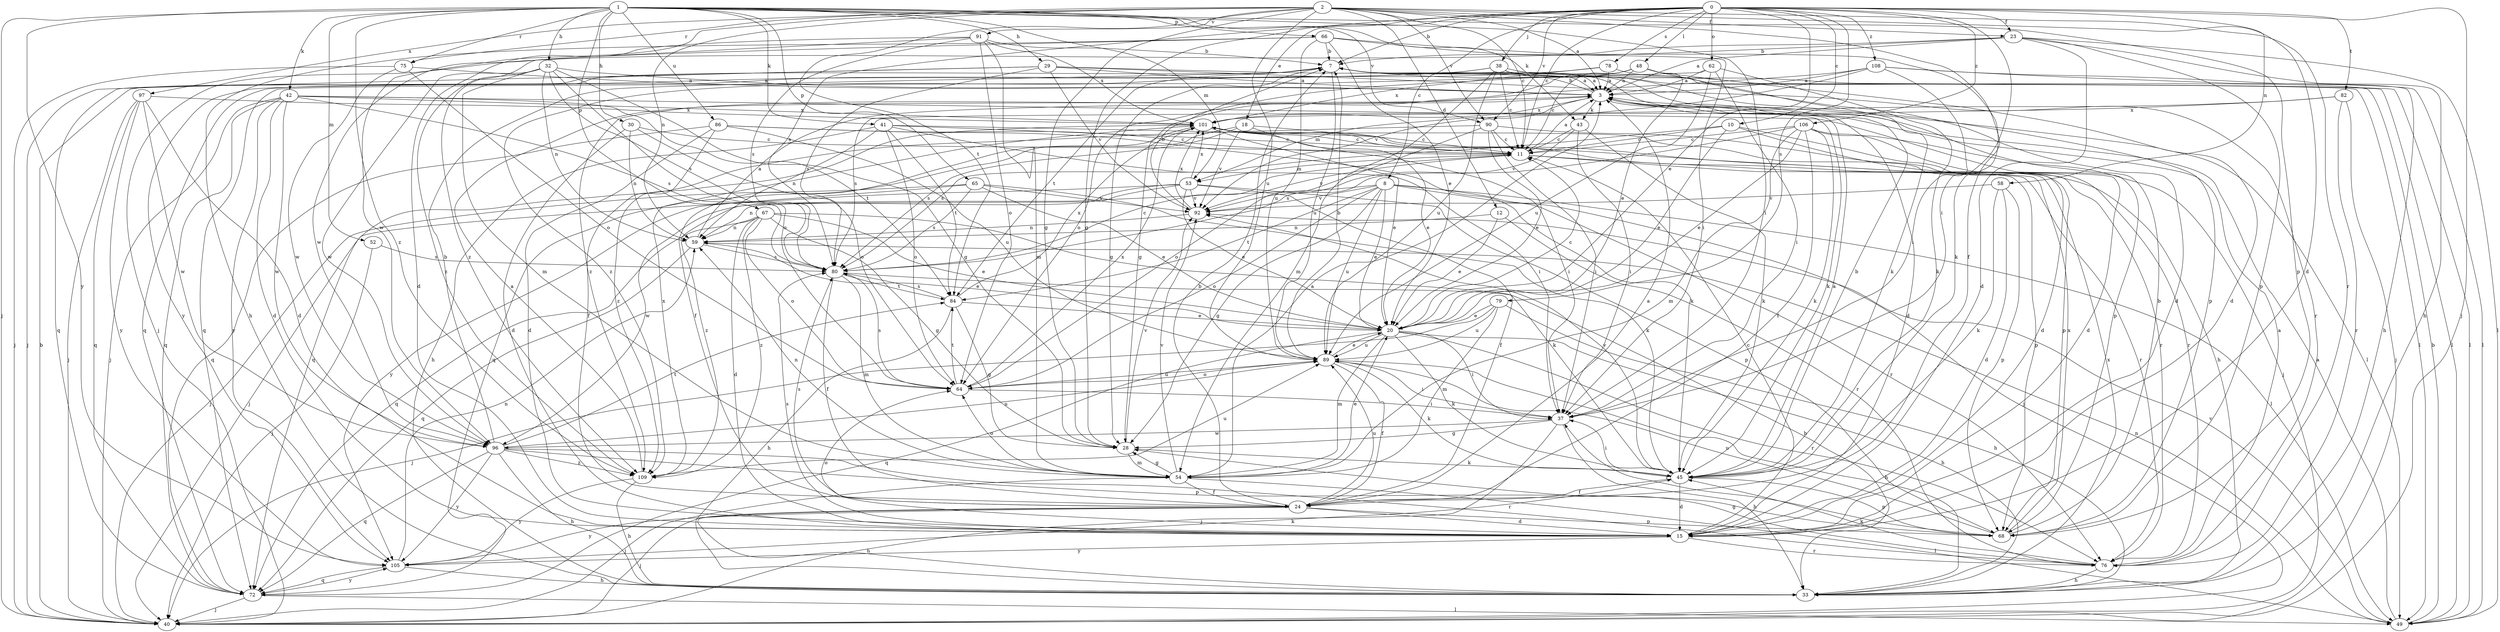 strict digraph  {
0;
1;
2;
3;
7;
8;
10;
11;
12;
15;
18;
20;
23;
24;
28;
29;
30;
32;
33;
37;
38;
40;
41;
42;
43;
45;
48;
49;
52;
53;
54;
58;
59;
62;
64;
65;
66;
67;
68;
72;
75;
76;
78;
79;
80;
82;
84;
86;
89;
90;
91;
92;
96;
97;
101;
105;
106;
108;
109;
0 -> 7  [label=b];
0 -> 8  [label=c];
0 -> 10  [label=c];
0 -> 11  [label=c];
0 -> 18  [label=e];
0 -> 20  [label=e];
0 -> 23  [label=f];
0 -> 28  [label=g];
0 -> 37  [label=i];
0 -> 38  [label=j];
0 -> 40  [label=j];
0 -> 48  [label=l];
0 -> 58  [label=n];
0 -> 62  [label=o];
0 -> 78  [label=s];
0 -> 79  [label=s];
0 -> 80  [label=s];
0 -> 82  [label=t];
0 -> 90  [label=v];
0 -> 106  [label=z];
0 -> 108  [label=z];
1 -> 29  [label=h];
1 -> 30  [label=h];
1 -> 32  [label=h];
1 -> 37  [label=i];
1 -> 40  [label=j];
1 -> 41  [label=k];
1 -> 42  [label=k];
1 -> 43  [label=k];
1 -> 52  [label=m];
1 -> 53  [label=m];
1 -> 65  [label=p];
1 -> 66  [label=p];
1 -> 67  [label=p];
1 -> 68  [label=p];
1 -> 75  [label=r];
1 -> 86  [label=u];
1 -> 90  [label=v];
1 -> 105  [label=y];
1 -> 109  [label=z];
2 -> 3  [label=a];
2 -> 11  [label=c];
2 -> 12  [label=d];
2 -> 15  [label=d];
2 -> 23  [label=f];
2 -> 24  [label=f];
2 -> 28  [label=g];
2 -> 59  [label=n];
2 -> 75  [label=r];
2 -> 76  [label=r];
2 -> 84  [label=t];
2 -> 89  [label=u];
2 -> 90  [label=v];
2 -> 91  [label=v];
2 -> 96  [label=w];
2 -> 97  [label=x];
3 -> 7  [label=b];
3 -> 15  [label=d];
3 -> 43  [label=k];
3 -> 45  [label=k];
3 -> 49  [label=l];
3 -> 53  [label=m];
3 -> 101  [label=x];
7 -> 3  [label=a];
7 -> 28  [label=g];
7 -> 49  [label=l];
7 -> 84  [label=t];
7 -> 89  [label=u];
8 -> 20  [label=e];
8 -> 28  [label=g];
8 -> 40  [label=j];
8 -> 49  [label=l];
8 -> 64  [label=o];
8 -> 76  [label=r];
8 -> 84  [label=t];
8 -> 89  [label=u];
8 -> 92  [label=v];
8 -> 96  [label=w];
10 -> 11  [label=c];
10 -> 15  [label=d];
10 -> 20  [label=e];
10 -> 33  [label=h];
10 -> 80  [label=s];
11 -> 3  [label=a];
11 -> 53  [label=m];
11 -> 68  [label=p];
11 -> 76  [label=r];
11 -> 92  [label=v];
12 -> 20  [label=e];
12 -> 59  [label=n];
12 -> 76  [label=r];
15 -> 11  [label=c];
15 -> 64  [label=o];
15 -> 76  [label=r];
15 -> 80  [label=s];
15 -> 105  [label=y];
18 -> 11  [label=c];
18 -> 20  [label=e];
18 -> 72  [label=q];
18 -> 80  [label=s];
18 -> 92  [label=v];
20 -> 11  [label=c];
20 -> 33  [label=h];
20 -> 37  [label=i];
20 -> 45  [label=k];
20 -> 54  [label=m];
20 -> 72  [label=q];
20 -> 76  [label=r];
20 -> 89  [label=u];
23 -> 3  [label=a];
23 -> 7  [label=b];
23 -> 15  [label=d];
23 -> 33  [label=h];
23 -> 40  [label=j];
23 -> 49  [label=l];
23 -> 68  [label=p];
24 -> 3  [label=a];
24 -> 7  [label=b];
24 -> 15  [label=d];
24 -> 33  [label=h];
24 -> 40  [label=j];
24 -> 68  [label=p];
24 -> 80  [label=s];
24 -> 89  [label=u];
24 -> 105  [label=y];
28 -> 45  [label=k];
28 -> 54  [label=m];
28 -> 92  [label=v];
29 -> 3  [label=a];
29 -> 40  [label=j];
29 -> 49  [label=l];
29 -> 72  [label=q];
29 -> 76  [label=r];
29 -> 80  [label=s];
29 -> 92  [label=v];
30 -> 11  [label=c];
30 -> 15  [label=d];
30 -> 59  [label=n];
30 -> 64  [label=o];
32 -> 3  [label=a];
32 -> 28  [label=g];
32 -> 54  [label=m];
32 -> 59  [label=n];
32 -> 64  [label=o];
32 -> 80  [label=s];
32 -> 96  [label=w];
32 -> 109  [label=z];
33 -> 101  [label=x];
37 -> 28  [label=g];
37 -> 33  [label=h];
37 -> 40  [label=j];
37 -> 96  [label=w];
38 -> 3  [label=a];
38 -> 11  [label=c];
38 -> 49  [label=l];
38 -> 54  [label=m];
38 -> 68  [label=p];
38 -> 72  [label=q];
38 -> 89  [label=u];
38 -> 105  [label=y];
40 -> 7  [label=b];
41 -> 11  [label=c];
41 -> 33  [label=h];
41 -> 37  [label=i];
41 -> 59  [label=n];
41 -> 64  [label=o];
41 -> 76  [label=r];
41 -> 84  [label=t];
42 -> 15  [label=d];
42 -> 40  [label=j];
42 -> 68  [label=p];
42 -> 72  [label=q];
42 -> 80  [label=s];
42 -> 84  [label=t];
42 -> 96  [label=w];
42 -> 101  [label=x];
42 -> 105  [label=y];
43 -> 11  [label=c];
43 -> 37  [label=i];
43 -> 45  [label=k];
43 -> 92  [label=v];
45 -> 3  [label=a];
45 -> 7  [label=b];
45 -> 15  [label=d];
45 -> 24  [label=f];
45 -> 37  [label=i];
45 -> 68  [label=p];
45 -> 92  [label=v];
48 -> 3  [label=a];
48 -> 11  [label=c];
48 -> 15  [label=d];
48 -> 20  [label=e];
48 -> 28  [label=g];
48 -> 45  [label=k];
48 -> 64  [label=o];
49 -> 3  [label=a];
49 -> 7  [label=b];
49 -> 59  [label=n];
49 -> 92  [label=v];
52 -> 40  [label=j];
52 -> 80  [label=s];
53 -> 20  [label=e];
53 -> 24  [label=f];
53 -> 40  [label=j];
53 -> 59  [label=n];
53 -> 68  [label=p];
53 -> 92  [label=v];
53 -> 101  [label=x];
53 -> 109  [label=z];
54 -> 3  [label=a];
54 -> 20  [label=e];
54 -> 24  [label=f];
54 -> 28  [label=g];
54 -> 40  [label=j];
54 -> 49  [label=l];
54 -> 59  [label=n];
54 -> 64  [label=o];
54 -> 92  [label=v];
58 -> 15  [label=d];
58 -> 45  [label=k];
58 -> 68  [label=p];
58 -> 92  [label=v];
59 -> 3  [label=a];
59 -> 20  [label=e];
59 -> 72  [label=q];
59 -> 80  [label=s];
62 -> 3  [label=a];
62 -> 37  [label=i];
62 -> 45  [label=k];
62 -> 72  [label=q];
62 -> 89  [label=u];
64 -> 37  [label=i];
64 -> 80  [label=s];
64 -> 84  [label=t];
64 -> 89  [label=u];
64 -> 101  [label=x];
65 -> 20  [label=e];
65 -> 40  [label=j];
65 -> 45  [label=k];
65 -> 80  [label=s];
65 -> 92  [label=v];
65 -> 105  [label=y];
66 -> 7  [label=b];
66 -> 20  [label=e];
66 -> 33  [label=h];
66 -> 37  [label=i];
66 -> 45  [label=k];
66 -> 89  [label=u];
66 -> 96  [label=w];
67 -> 15  [label=d];
67 -> 20  [label=e];
67 -> 28  [label=g];
67 -> 45  [label=k];
67 -> 59  [label=n];
67 -> 64  [label=o];
67 -> 72  [label=q];
67 -> 109  [label=z];
68 -> 7  [label=b];
68 -> 37  [label=i];
68 -> 89  [label=u];
68 -> 101  [label=x];
72 -> 40  [label=j];
72 -> 49  [label=l];
72 -> 105  [label=y];
75 -> 3  [label=a];
75 -> 40  [label=j];
75 -> 64  [label=o];
75 -> 96  [label=w];
76 -> 3  [label=a];
76 -> 28  [label=g];
76 -> 33  [label=h];
76 -> 45  [label=k];
78 -> 3  [label=a];
78 -> 15  [label=d];
78 -> 101  [label=x];
78 -> 109  [label=z];
79 -> 20  [label=e];
79 -> 33  [label=h];
79 -> 40  [label=j];
79 -> 54  [label=m];
79 -> 89  [label=u];
80 -> 11  [label=c];
80 -> 24  [label=f];
80 -> 33  [label=h];
80 -> 54  [label=m];
80 -> 84  [label=t];
82 -> 40  [label=j];
82 -> 76  [label=r];
82 -> 80  [label=s];
82 -> 101  [label=x];
84 -> 20  [label=e];
84 -> 28  [label=g];
84 -> 33  [label=h];
84 -> 80  [label=s];
84 -> 101  [label=x];
86 -> 11  [label=c];
86 -> 15  [label=d];
86 -> 24  [label=f];
86 -> 45  [label=k];
86 -> 72  [label=q];
86 -> 89  [label=u];
89 -> 7  [label=b];
89 -> 20  [label=e];
89 -> 24  [label=f];
89 -> 33  [label=h];
89 -> 37  [label=i];
89 -> 45  [label=k];
89 -> 64  [label=o];
90 -> 11  [label=c];
90 -> 20  [label=e];
90 -> 37  [label=i];
90 -> 64  [label=o];
90 -> 68  [label=p];
90 -> 72  [label=q];
91 -> 7  [label=b];
91 -> 15  [label=d];
91 -> 54  [label=m];
91 -> 64  [label=o];
91 -> 80  [label=s];
91 -> 101  [label=x];
91 -> 109  [label=z];
92 -> 7  [label=b];
92 -> 59  [label=n];
92 -> 101  [label=x];
96 -> 7  [label=b];
96 -> 33  [label=h];
96 -> 68  [label=p];
96 -> 72  [label=q];
96 -> 76  [label=r];
96 -> 84  [label=t];
96 -> 89  [label=u];
96 -> 105  [label=y];
96 -> 109  [label=z];
97 -> 15  [label=d];
97 -> 40  [label=j];
97 -> 72  [label=q];
97 -> 96  [label=w];
97 -> 101  [label=x];
97 -> 105  [label=y];
101 -> 11  [label=c];
101 -> 20  [label=e];
101 -> 24  [label=f];
101 -> 37  [label=i];
101 -> 76  [label=r];
101 -> 109  [label=z];
105 -> 33  [label=h];
105 -> 45  [label=k];
105 -> 59  [label=n];
105 -> 72  [label=q];
106 -> 11  [label=c];
106 -> 15  [label=d];
106 -> 20  [label=e];
106 -> 24  [label=f];
106 -> 40  [label=j];
106 -> 45  [label=k];
106 -> 54  [label=m];
106 -> 80  [label=s];
108 -> 3  [label=a];
108 -> 33  [label=h];
108 -> 37  [label=i];
108 -> 49  [label=l];
108 -> 92  [label=v];
108 -> 109  [label=z];
109 -> 3  [label=a];
109 -> 33  [label=h];
109 -> 89  [label=u];
109 -> 101  [label=x];
109 -> 105  [label=y];
}

